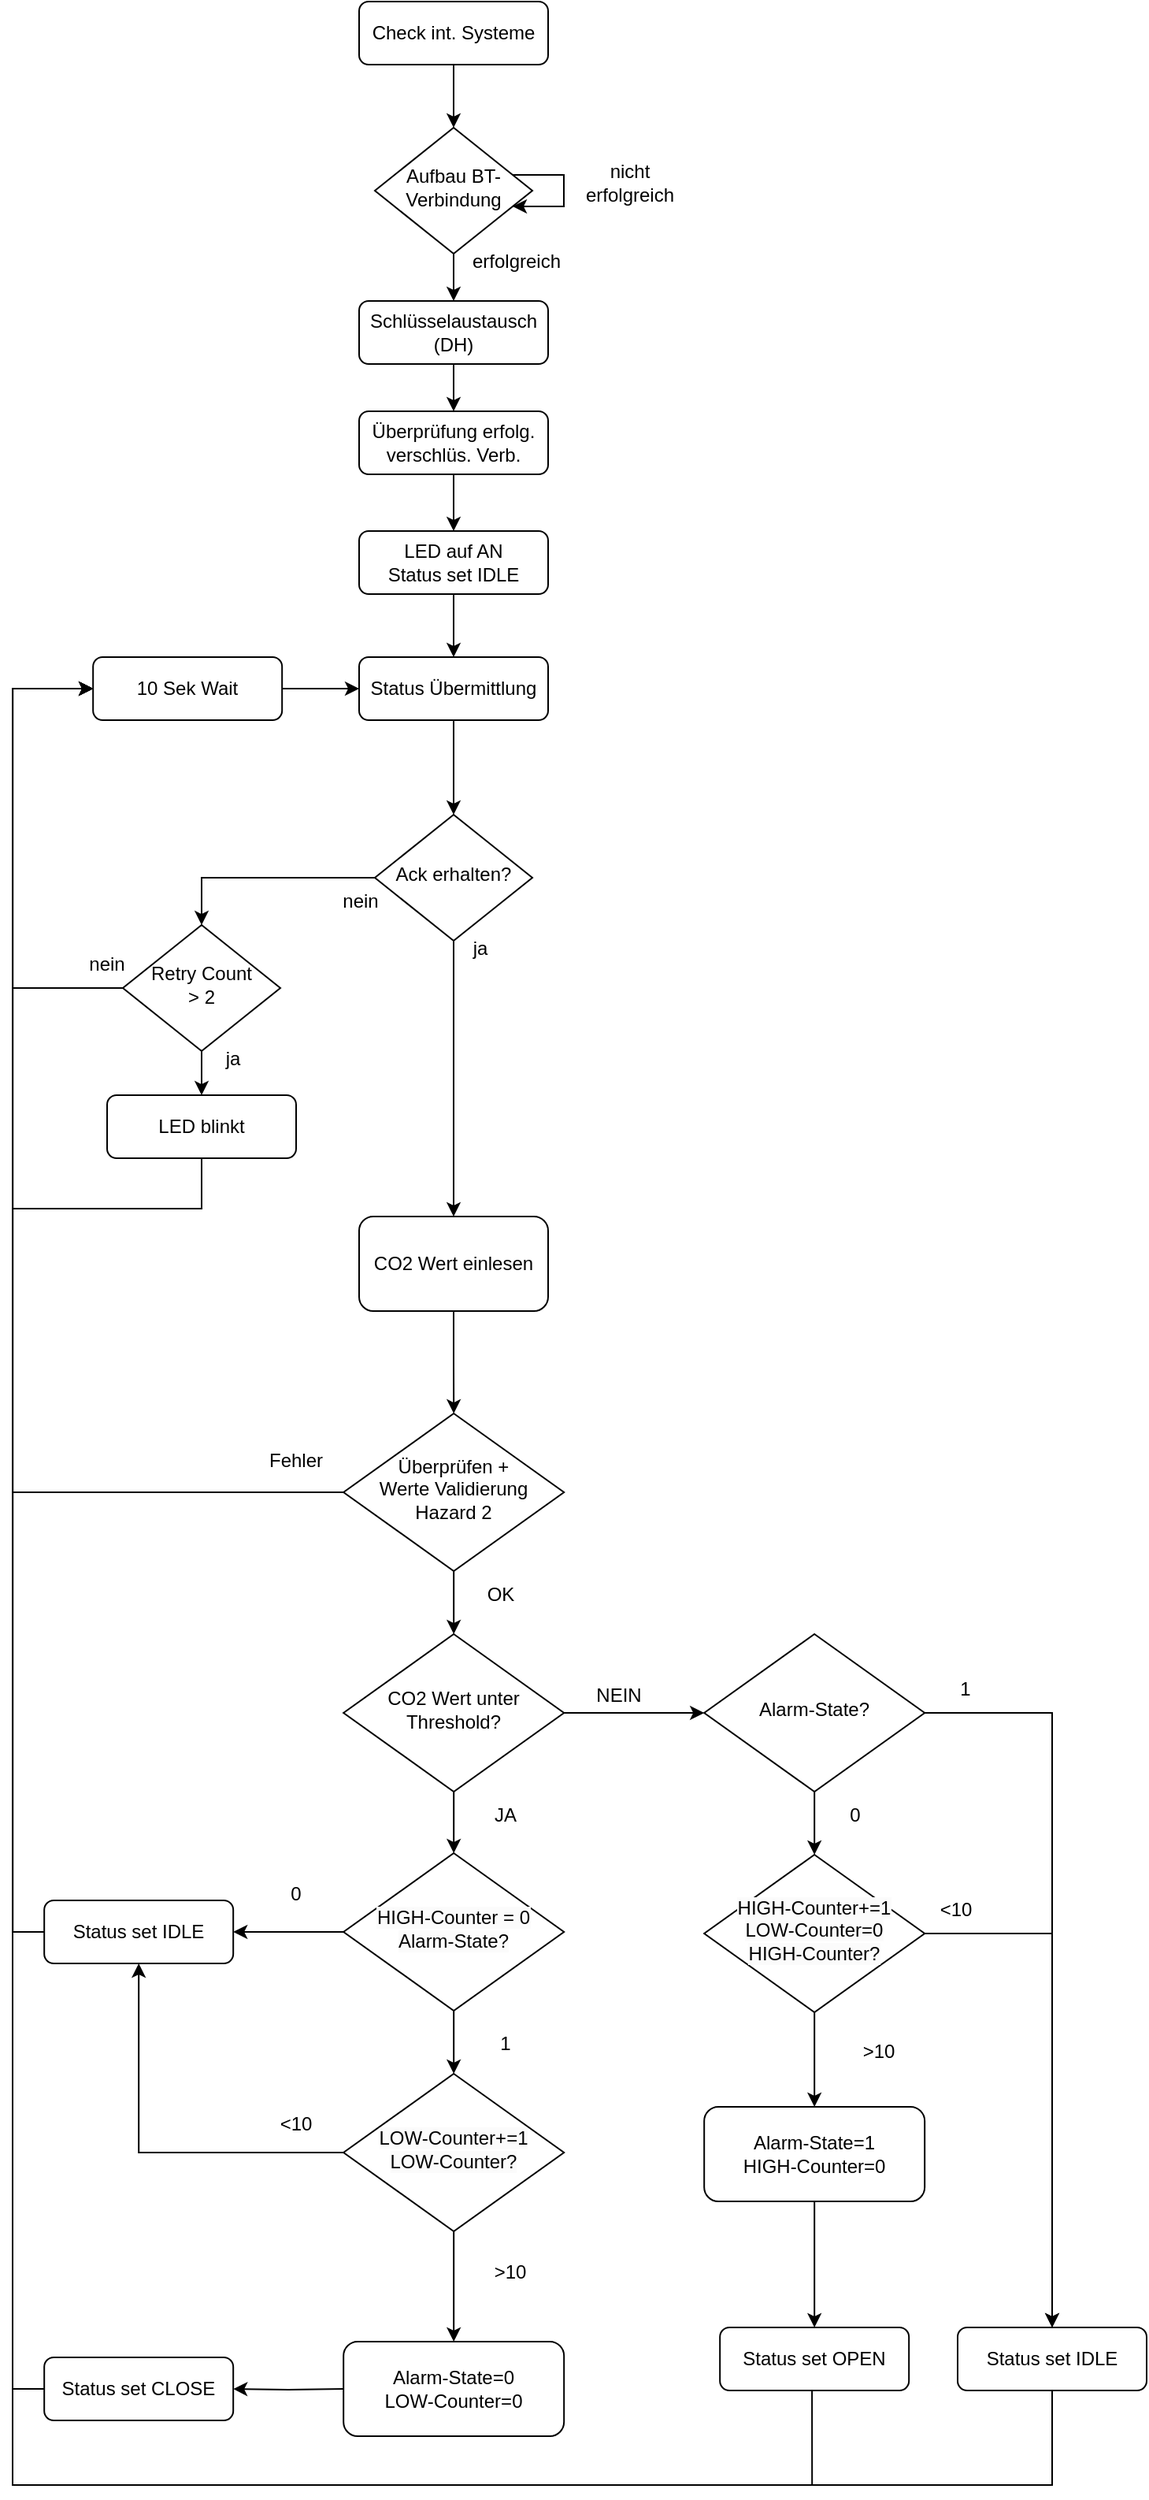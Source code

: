 <mxfile version="24.7.16">
  <diagram id="C5RBs43oDa-KdzZeNtuy" name="Page-1">
    <mxGraphModel dx="2261" dy="1915" grid="1" gridSize="10" guides="1" tooltips="1" connect="1" arrows="1" fold="1" page="1" pageScale="1" pageWidth="827" pageHeight="1169" math="0" shadow="0">
      <root>
        <mxCell id="WIyWlLk6GJQsqaUBKTNV-0" />
        <mxCell id="WIyWlLk6GJQsqaUBKTNV-1" parent="WIyWlLk6GJQsqaUBKTNV-0" />
        <mxCell id="ZAd-6QGFjv7Rye3IVCSr-4" style="edgeStyle=orthogonalEdgeStyle;rounded=0;orthogonalLoop=1;jettySize=auto;html=1;entryX=0.5;entryY=0;entryDx=0;entryDy=0;" parent="WIyWlLk6GJQsqaUBKTNV-1" source="ZAd-6QGFjv7Rye3IVCSr-0" target="ZAd-6QGFjv7Rye3IVCSr-2" edge="1">
          <mxGeometry relative="1" as="geometry" />
        </mxCell>
        <mxCell id="ZAd-6QGFjv7Rye3IVCSr-0" value="Check int. Systeme" style="rounded=1;whiteSpace=wrap;html=1;fontSize=12;glass=0;strokeWidth=1;shadow=0;" parent="WIyWlLk6GJQsqaUBKTNV-1" vertex="1">
          <mxGeometry x="160" y="-216" width="120" height="40" as="geometry" />
        </mxCell>
        <mxCell id="ZAd-6QGFjv7Rye3IVCSr-7" style="edgeStyle=orthogonalEdgeStyle;rounded=0;orthogonalLoop=1;jettySize=auto;html=1;entryX=0.5;entryY=0;entryDx=0;entryDy=0;" parent="WIyWlLk6GJQsqaUBKTNV-1" source="ZAd-6QGFjv7Rye3IVCSr-2" target="ZAd-6QGFjv7Rye3IVCSr-6" edge="1">
          <mxGeometry relative="1" as="geometry" />
        </mxCell>
        <mxCell id="ZAd-6QGFjv7Rye3IVCSr-2" value="Aufbau BT-Verbindung" style="rhombus;whiteSpace=wrap;html=1;shadow=0;fontFamily=Helvetica;fontSize=12;align=center;strokeWidth=1;spacing=6;spacingTop=-4;" parent="WIyWlLk6GJQsqaUBKTNV-1" vertex="1">
          <mxGeometry x="170" y="-136" width="100" height="80" as="geometry" />
        </mxCell>
        <mxCell id="ZAd-6QGFjv7Rye3IVCSr-3" style="edgeStyle=orthogonalEdgeStyle;rounded=0;orthogonalLoop=1;jettySize=auto;html=1;" parent="WIyWlLk6GJQsqaUBKTNV-1" source="ZAd-6QGFjv7Rye3IVCSr-2" target="ZAd-6QGFjv7Rye3IVCSr-2" edge="1">
          <mxGeometry relative="1" as="geometry" />
        </mxCell>
        <mxCell id="ZAd-6QGFjv7Rye3IVCSr-5" value="nicht erfolgreich" style="text;html=1;align=center;verticalAlign=middle;whiteSpace=wrap;rounded=0;" parent="WIyWlLk6GJQsqaUBKTNV-1" vertex="1">
          <mxGeometry x="302" y="-116" width="60" height="30" as="geometry" />
        </mxCell>
        <mxCell id="ZAd-6QGFjv7Rye3IVCSr-9" style="edgeStyle=orthogonalEdgeStyle;rounded=0;orthogonalLoop=1;jettySize=auto;html=1;entryX=0.5;entryY=0;entryDx=0;entryDy=0;" parent="WIyWlLk6GJQsqaUBKTNV-1" source="ZAd-6QGFjv7Rye3IVCSr-6" target="ZAd-6QGFjv7Rye3IVCSr-8" edge="1">
          <mxGeometry relative="1" as="geometry" />
        </mxCell>
        <mxCell id="ZAd-6QGFjv7Rye3IVCSr-6" value="Schlüsselaustausch (DH)" style="rounded=1;whiteSpace=wrap;html=1;fontSize=12;glass=0;strokeWidth=1;shadow=0;" parent="WIyWlLk6GJQsqaUBKTNV-1" vertex="1">
          <mxGeometry x="160" y="-26" width="120" height="40" as="geometry" />
        </mxCell>
        <mxCell id="ZAd-6QGFjv7Rye3IVCSr-8" value="Überprüfung erfolg. verschlüs. Verb." style="rounded=1;whiteSpace=wrap;html=1;fontSize=12;glass=0;strokeWidth=1;shadow=0;" parent="WIyWlLk6GJQsqaUBKTNV-1" vertex="1">
          <mxGeometry x="160" y="44" width="120" height="40" as="geometry" />
        </mxCell>
        <mxCell id="ZAd-6QGFjv7Rye3IVCSr-27" style="edgeStyle=orthogonalEdgeStyle;rounded=0;orthogonalLoop=1;jettySize=auto;html=1;entryX=0.5;entryY=0;entryDx=0;entryDy=0;" parent="WIyWlLk6GJQsqaUBKTNV-1" source="ZAd-6QGFjv7Rye3IVCSr-10" target="ZAd-6QGFjv7Rye3IVCSr-12" edge="1">
          <mxGeometry relative="1" as="geometry" />
        </mxCell>
        <mxCell id="ZAd-6QGFjv7Rye3IVCSr-10" value="LED auf AN&lt;div&gt;Status set IDLE&lt;/div&gt;" style="rounded=1;whiteSpace=wrap;html=1;fontSize=12;glass=0;strokeWidth=1;shadow=0;" parent="WIyWlLk6GJQsqaUBKTNV-1" vertex="1">
          <mxGeometry x="160" y="120" width="120" height="40" as="geometry" />
        </mxCell>
        <mxCell id="ZAd-6QGFjv7Rye3IVCSr-16" style="edgeStyle=orthogonalEdgeStyle;rounded=0;orthogonalLoop=1;jettySize=auto;html=1;entryX=0.5;entryY=0;entryDx=0;entryDy=0;" parent="WIyWlLk6GJQsqaUBKTNV-1" source="ZAd-6QGFjv7Rye3IVCSr-12" target="ZAd-6QGFjv7Rye3IVCSr-15" edge="1">
          <mxGeometry relative="1" as="geometry" />
        </mxCell>
        <mxCell id="ZAd-6QGFjv7Rye3IVCSr-12" value="Status Übermittlung" style="rounded=1;whiteSpace=wrap;html=1;fontSize=12;glass=0;strokeWidth=1;shadow=0;" parent="WIyWlLk6GJQsqaUBKTNV-1" vertex="1">
          <mxGeometry x="160" y="200" width="120" height="40" as="geometry" />
        </mxCell>
        <mxCell id="ZStzPt_jmqe4mK9C0tq1-114" style="edgeStyle=orthogonalEdgeStyle;rounded=0;orthogonalLoop=1;jettySize=auto;html=1;entryX=0.5;entryY=0;entryDx=0;entryDy=0;" parent="WIyWlLk6GJQsqaUBKTNV-1" source="ZAd-6QGFjv7Rye3IVCSr-15" target="TKPmXBek96PDHjaMDh5O-25" edge="1">
          <mxGeometry relative="1" as="geometry">
            <mxPoint x="220.09" y="540" as="targetPoint" />
          </mxGeometry>
        </mxCell>
        <mxCell id="TKPmXBek96PDHjaMDh5O-12" style="edgeStyle=orthogonalEdgeStyle;rounded=0;orthogonalLoop=1;jettySize=auto;html=1;entryX=0.5;entryY=0;entryDx=0;entryDy=0;" edge="1" parent="WIyWlLk6GJQsqaUBKTNV-1" source="ZAd-6QGFjv7Rye3IVCSr-15" target="TKPmXBek96PDHjaMDh5O-5">
          <mxGeometry relative="1" as="geometry" />
        </mxCell>
        <mxCell id="ZAd-6QGFjv7Rye3IVCSr-15" value="Ack erhalten?" style="rhombus;whiteSpace=wrap;html=1;shadow=0;fontFamily=Helvetica;fontSize=12;align=center;strokeWidth=1;spacing=6;spacingTop=-4;" parent="WIyWlLk6GJQsqaUBKTNV-1" vertex="1">
          <mxGeometry x="170" y="300" width="100" height="80" as="geometry" />
        </mxCell>
        <mxCell id="ZAd-6QGFjv7Rye3IVCSr-18" value="ja" style="text;html=1;align=center;verticalAlign=middle;whiteSpace=wrap;rounded=0;" parent="WIyWlLk6GJQsqaUBKTNV-1" vertex="1">
          <mxGeometry x="207" y="370" width="60" height="30" as="geometry" />
        </mxCell>
        <mxCell id="ZAd-6QGFjv7Rye3IVCSr-20" value="nein" style="text;html=1;align=center;verticalAlign=middle;whiteSpace=wrap;rounded=0;" parent="WIyWlLk6GJQsqaUBKTNV-1" vertex="1">
          <mxGeometry x="131" y="340" width="60" height="30" as="geometry" />
        </mxCell>
        <mxCell id="ZAd-6QGFjv7Rye3IVCSr-34" value="erfolgreich" style="text;html=1;align=center;verticalAlign=middle;whiteSpace=wrap;rounded=0;" parent="WIyWlLk6GJQsqaUBKTNV-1" vertex="1">
          <mxGeometry x="230" y="-66" width="60" height="30" as="geometry" />
        </mxCell>
        <mxCell id="0V_6ufcK63HUyqijZQsY-9" style="edgeStyle=orthogonalEdgeStyle;rounded=0;orthogonalLoop=1;jettySize=auto;html=1;entryX=0.5;entryY=0;entryDx=0;entryDy=0;" parent="WIyWlLk6GJQsqaUBKTNV-1" target="ZAd-6QGFjv7Rye3IVCSr-10" edge="1">
          <mxGeometry relative="1" as="geometry">
            <mxPoint x="220.0" y="84.0" as="sourcePoint" />
          </mxGeometry>
        </mxCell>
        <mxCell id="ZStzPt_jmqe4mK9C0tq1-55" style="edgeStyle=orthogonalEdgeStyle;rounded=0;orthogonalLoop=1;jettySize=auto;html=1;entryX=0.5;entryY=0;entryDx=0;entryDy=0;" parent="WIyWlLk6GJQsqaUBKTNV-1" source="ZStzPt_jmqe4mK9C0tq1-56" target="ZStzPt_jmqe4mK9C0tq1-91" edge="1">
          <mxGeometry relative="1" as="geometry" />
        </mxCell>
        <mxCell id="TKPmXBek96PDHjaMDh5O-23" style="edgeStyle=orthogonalEdgeStyle;rounded=0;orthogonalLoop=1;jettySize=auto;html=1;entryX=0;entryY=0.5;entryDx=0;entryDy=0;" edge="1" parent="WIyWlLk6GJQsqaUBKTNV-1" source="ZStzPt_jmqe4mK9C0tq1-56" target="ZStzPt_jmqe4mK9C0tq1-62">
          <mxGeometry relative="1" as="geometry">
            <mxPoint x="-110" y="340" as="targetPoint" />
            <Array as="points">
              <mxPoint x="-60" y="730" />
              <mxPoint x="-60" y="220" />
            </Array>
          </mxGeometry>
        </mxCell>
        <mxCell id="ZStzPt_jmqe4mK9C0tq1-56" value="Überprüfen + &lt;br&gt;Werte Validierung&lt;br&gt;Hazard 2" style="rhombus;whiteSpace=wrap;html=1;shadow=0;fontFamily=Helvetica;fontSize=12;align=center;strokeWidth=1;spacing=6;spacingTop=-4;" parent="WIyWlLk6GJQsqaUBKTNV-1" vertex="1">
          <mxGeometry x="150.09" y="680" width="140" height="100" as="geometry" />
        </mxCell>
        <mxCell id="ZStzPt_jmqe4mK9C0tq1-57" value="OK" style="text;html=1;align=center;verticalAlign=middle;whiteSpace=wrap;rounded=0;" parent="WIyWlLk6GJQsqaUBKTNV-1" vertex="1">
          <mxGeometry x="220.09" y="780" width="60" height="30" as="geometry" />
        </mxCell>
        <mxCell id="ZStzPt_jmqe4mK9C0tq1-59" style="edgeStyle=orthogonalEdgeStyle;rounded=0;orthogonalLoop=1;jettySize=auto;html=1;entryX=0.5;entryY=0;entryDx=0;entryDy=0;" parent="WIyWlLk6GJQsqaUBKTNV-1" source="ZStzPt_jmqe4mK9C0tq1-60" target="ZStzPt_jmqe4mK9C0tq1-67" edge="1">
          <mxGeometry relative="1" as="geometry" />
        </mxCell>
        <mxCell id="ZStzPt_jmqe4mK9C0tq1-108" style="edgeStyle=orthogonalEdgeStyle;rounded=0;orthogonalLoop=1;jettySize=auto;html=1;entryX=1;entryY=0.5;entryDx=0;entryDy=0;" parent="WIyWlLk6GJQsqaUBKTNV-1" source="ZStzPt_jmqe4mK9C0tq1-60" target="ZStzPt_jmqe4mK9C0tq1-107" edge="1">
          <mxGeometry relative="1" as="geometry" />
        </mxCell>
        <mxCell id="ZStzPt_jmqe4mK9C0tq1-60" value="&lt;span style=&quot;color: rgb(0, 0, 0); font-family: Helvetica; font-size: 12px; font-style: normal; font-variant-ligatures: normal; font-variant-caps: normal; font-weight: 400; letter-spacing: normal; orphans: 2; text-align: center; text-indent: 0px; text-transform: none; widows: 2; word-spacing: 0px; -webkit-text-stroke-width: 0px; white-space: normal; background-color: rgb(251, 251, 251); text-decoration-thickness: initial; text-decoration-style: initial; text-decoration-color: initial; display: inline !important; float: none;&quot;&gt;HIGH-Counter = 0&lt;br&gt;Alarm-State?&lt;/span&gt;" style="rhombus;whiteSpace=wrap;html=1;shadow=0;fontFamily=Helvetica;fontSize=12;align=center;strokeWidth=1;spacing=6;spacingTop=-4;" parent="WIyWlLk6GJQsqaUBKTNV-1" vertex="1">
          <mxGeometry x="150.09" y="959" width="140" height="100" as="geometry" />
        </mxCell>
        <mxCell id="TKPmXBek96PDHjaMDh5O-14" style="edgeStyle=orthogonalEdgeStyle;rounded=0;orthogonalLoop=1;jettySize=auto;html=1;entryX=0;entryY=0.5;entryDx=0;entryDy=0;" edge="1" parent="WIyWlLk6GJQsqaUBKTNV-1" source="ZStzPt_jmqe4mK9C0tq1-62" target="ZAd-6QGFjv7Rye3IVCSr-12">
          <mxGeometry relative="1" as="geometry" />
        </mxCell>
        <mxCell id="ZStzPt_jmqe4mK9C0tq1-62" value="10 Sek Wait" style="rounded=1;whiteSpace=wrap;html=1;fontSize=12;glass=0;strokeWidth=1;shadow=0;" parent="WIyWlLk6GJQsqaUBKTNV-1" vertex="1">
          <mxGeometry x="-8.91" y="200" width="120" height="40" as="geometry" />
        </mxCell>
        <mxCell id="ZStzPt_jmqe4mK9C0tq1-63" value="0" style="text;html=1;align=center;verticalAlign=middle;whiteSpace=wrap;rounded=0;" parent="WIyWlLk6GJQsqaUBKTNV-1" vertex="1">
          <mxGeometry x="90.09" y="970" width="60" height="30" as="geometry" />
        </mxCell>
        <mxCell id="ZStzPt_jmqe4mK9C0tq1-64" value="1" style="text;html=1;align=center;verticalAlign=middle;whiteSpace=wrap;rounded=0;" parent="WIyWlLk6GJQsqaUBKTNV-1" vertex="1">
          <mxGeometry x="223.09" y="1065" width="60" height="30" as="geometry" />
        </mxCell>
        <mxCell id="ZStzPt_jmqe4mK9C0tq1-66" style="edgeStyle=orthogonalEdgeStyle;rounded=0;orthogonalLoop=1;jettySize=auto;html=1;entryX=0.5;entryY=0;entryDx=0;entryDy=0;" parent="WIyWlLk6GJQsqaUBKTNV-1" source="ZStzPt_jmqe4mK9C0tq1-67" target="ZStzPt_jmqe4mK9C0tq1-70" edge="1">
          <mxGeometry relative="1" as="geometry">
            <mxPoint x="220.09" y="1269" as="targetPoint" />
          </mxGeometry>
        </mxCell>
        <mxCell id="ZStzPt_jmqe4mK9C0tq1-110" style="edgeStyle=orthogonalEdgeStyle;rounded=0;orthogonalLoop=1;jettySize=auto;html=1;entryX=0.5;entryY=1;entryDx=0;entryDy=0;" parent="WIyWlLk6GJQsqaUBKTNV-1" source="ZStzPt_jmqe4mK9C0tq1-67" target="ZStzPt_jmqe4mK9C0tq1-107" edge="1">
          <mxGeometry relative="1" as="geometry" />
        </mxCell>
        <mxCell id="ZStzPt_jmqe4mK9C0tq1-67" value="&lt;span style=&quot;color: rgb(0, 0, 0); font-family: Helvetica; font-size: 12px; font-style: normal; font-variant-ligatures: normal; font-variant-caps: normal; font-weight: 400; letter-spacing: normal; orphans: 2; text-align: center; text-indent: 0px; text-transform: none; widows: 2; word-spacing: 0px; -webkit-text-stroke-width: 0px; white-space: normal; background-color: rgb(251, 251, 251); text-decoration-thickness: initial; text-decoration-style: initial; text-decoration-color: initial; display: inline !important; float: none;&quot;&gt;LOW-Counter+=1&lt;/span&gt;&lt;div&gt;&lt;span style=&quot;color: rgb(0, 0, 0); font-family: Helvetica; font-size: 12px; font-style: normal; font-variant-ligatures: normal; font-variant-caps: normal; font-weight: 400; letter-spacing: normal; orphans: 2; text-align: center; text-indent: 0px; text-transform: none; widows: 2; word-spacing: 0px; -webkit-text-stroke-width: 0px; white-space: normal; background-color: rgb(251, 251, 251); text-decoration-thickness: initial; text-decoration-style: initial; text-decoration-color: initial; display: inline !important; float: none;&quot;&gt;LOW-Counter?&lt;br&gt;&lt;/span&gt;&lt;/div&gt;" style="rhombus;whiteSpace=wrap;html=1;shadow=0;fontFamily=Helvetica;fontSize=12;align=center;strokeWidth=1;spacing=6;spacingTop=-4;" parent="WIyWlLk6GJQsqaUBKTNV-1" vertex="1">
          <mxGeometry x="150.09" y="1099" width="140" height="100" as="geometry" />
        </mxCell>
        <mxCell id="ZStzPt_jmqe4mK9C0tq1-68" value="&amp;lt;10" style="text;html=1;align=center;verticalAlign=middle;whiteSpace=wrap;rounded=0;" parent="WIyWlLk6GJQsqaUBKTNV-1" vertex="1">
          <mxGeometry x="90.09" y="1116" width="60" height="30" as="geometry" />
        </mxCell>
        <mxCell id="ZStzPt_jmqe4mK9C0tq1-94" style="edgeStyle=orthogonalEdgeStyle;rounded=0;orthogonalLoop=1;jettySize=auto;html=1;entryX=1;entryY=0.5;entryDx=0;entryDy=0;" parent="WIyWlLk6GJQsqaUBKTNV-1" target="ZStzPt_jmqe4mK9C0tq1-95" edge="1">
          <mxGeometry relative="1" as="geometry">
            <mxPoint x="110.09" y="1299" as="targetPoint" />
            <mxPoint x="150.09" y="1299" as="sourcePoint" />
          </mxGeometry>
        </mxCell>
        <mxCell id="ZStzPt_jmqe4mK9C0tq1-70" value="Alarm-State=0&lt;br&gt;LOW-Counter=0" style="rounded=1;whiteSpace=wrap;html=1;fontSize=12;glass=0;strokeWidth=1;shadow=0;" parent="WIyWlLk6GJQsqaUBKTNV-1" vertex="1">
          <mxGeometry x="150.09" y="1269" width="140" height="60" as="geometry" />
        </mxCell>
        <mxCell id="ZStzPt_jmqe4mK9C0tq1-74" value="Fehler" style="text;html=1;align=center;verticalAlign=middle;whiteSpace=wrap;rounded=0;" parent="WIyWlLk6GJQsqaUBKTNV-1" vertex="1">
          <mxGeometry x="90.09" y="695" width="60" height="30" as="geometry" />
        </mxCell>
        <mxCell id="ZStzPt_jmqe4mK9C0tq1-76" style="edgeStyle=orthogonalEdgeStyle;rounded=0;orthogonalLoop=1;jettySize=auto;html=1;entryX=0.5;entryY=0;entryDx=0;entryDy=0;" parent="WIyWlLk6GJQsqaUBKTNV-1" source="ZStzPt_jmqe4mK9C0tq1-78" target="ZStzPt_jmqe4mK9C0tq1-82" edge="1">
          <mxGeometry relative="1" as="geometry" />
        </mxCell>
        <mxCell id="ZStzPt_jmqe4mK9C0tq1-77" style="edgeStyle=orthogonalEdgeStyle;rounded=0;orthogonalLoop=1;jettySize=auto;html=1;entryX=0.5;entryY=0;entryDx=0;entryDy=0;" parent="WIyWlLk6GJQsqaUBKTNV-1" source="ZStzPt_jmqe4mK9C0tq1-78" target="ZStzPt_jmqe4mK9C0tq1-111" edge="1">
          <mxGeometry relative="1" as="geometry" />
        </mxCell>
        <mxCell id="ZStzPt_jmqe4mK9C0tq1-78" value="Alarm-State?" style="rhombus;whiteSpace=wrap;html=1;shadow=0;fontFamily=Helvetica;fontSize=12;align=center;strokeWidth=1;spacing=6;spacingTop=-4;" parent="WIyWlLk6GJQsqaUBKTNV-1" vertex="1">
          <mxGeometry x="379.09" y="820" width="140" height="100" as="geometry" />
        </mxCell>
        <mxCell id="ZStzPt_jmqe4mK9C0tq1-79" value="1" style="text;html=1;align=center;verticalAlign=middle;whiteSpace=wrap;rounded=0;" parent="WIyWlLk6GJQsqaUBKTNV-1" vertex="1">
          <mxGeometry x="515.09" y="840" width="60" height="30" as="geometry" />
        </mxCell>
        <mxCell id="ZStzPt_jmqe4mK9C0tq1-81" style="edgeStyle=orthogonalEdgeStyle;rounded=0;orthogonalLoop=1;jettySize=auto;html=1;entryX=0.5;entryY=0;entryDx=0;entryDy=0;" parent="WIyWlLk6GJQsqaUBKTNV-1" source="ZStzPt_jmqe4mK9C0tq1-82" target="ZStzPt_jmqe4mK9C0tq1-87" edge="1">
          <mxGeometry relative="1" as="geometry" />
        </mxCell>
        <mxCell id="TKPmXBek96PDHjaMDh5O-10" style="edgeStyle=orthogonalEdgeStyle;rounded=0;orthogonalLoop=1;jettySize=auto;html=1;entryX=0.5;entryY=0;entryDx=0;entryDy=0;" edge="1" parent="WIyWlLk6GJQsqaUBKTNV-1" source="ZStzPt_jmqe4mK9C0tq1-82" target="ZStzPt_jmqe4mK9C0tq1-111">
          <mxGeometry relative="1" as="geometry" />
        </mxCell>
        <mxCell id="ZStzPt_jmqe4mK9C0tq1-82" value="&lt;span style=&quot;color: rgb(0, 0, 0); font-family: Helvetica; font-size: 12px; font-style: normal; font-variant-ligatures: normal; font-variant-caps: normal; font-weight: 400; letter-spacing: normal; orphans: 2; text-align: center; text-indent: 0px; text-transform: none; widows: 2; word-spacing: 0px; -webkit-text-stroke-width: 0px; white-space: normal; background-color: rgb(251, 251, 251); text-decoration-thickness: initial; text-decoration-style: initial; text-decoration-color: initial; display: inline !important; float: none;&quot;&gt;HIGH-Counter+=1&lt;/span&gt;&lt;div&gt;&lt;span style=&quot;color: rgb(0, 0, 0); font-family: Helvetica; font-size: 12px; font-style: normal; font-variant-ligatures: normal; font-variant-caps: normal; font-weight: 400; letter-spacing: normal; orphans: 2; text-align: center; text-indent: 0px; text-transform: none; widows: 2; word-spacing: 0px; -webkit-text-stroke-width: 0px; white-space: normal; background-color: rgb(251, 251, 251); text-decoration-thickness: initial; text-decoration-style: initial; text-decoration-color: initial; display: inline !important; float: none;&quot;&gt;LOW-Counter=0&lt;/span&gt;&lt;/div&gt;&lt;div&gt;&lt;span style=&quot;color: rgb(0, 0, 0); font-family: Helvetica; font-size: 12px; font-style: normal; font-variant-ligatures: normal; font-variant-caps: normal; font-weight: 400; letter-spacing: normal; orphans: 2; text-align: center; text-indent: 0px; text-transform: none; widows: 2; word-spacing: 0px; -webkit-text-stroke-width: 0px; white-space: normal; background-color: rgb(251, 251, 251); text-decoration-thickness: initial; text-decoration-style: initial; text-decoration-color: initial; display: inline !important; float: none;&quot;&gt;HIGH-Counter?&lt;/span&gt;&lt;/div&gt;" style="rhombus;whiteSpace=wrap;html=1;shadow=0;fontFamily=Helvetica;fontSize=12;align=center;strokeWidth=1;spacing=6;spacingTop=-4;" parent="WIyWlLk6GJQsqaUBKTNV-1" vertex="1">
          <mxGeometry x="379.09" y="960" width="140" height="100" as="geometry" />
        </mxCell>
        <mxCell id="ZStzPt_jmqe4mK9C0tq1-83" value="0" style="text;html=1;align=center;verticalAlign=middle;whiteSpace=wrap;rounded=0;" parent="WIyWlLk6GJQsqaUBKTNV-1" vertex="1">
          <mxGeometry x="445.09" y="920" width="60" height="30" as="geometry" />
        </mxCell>
        <mxCell id="ZStzPt_jmqe4mK9C0tq1-85" value="&amp;lt;10" style="text;html=1;align=center;verticalAlign=middle;whiteSpace=wrap;rounded=0;" parent="WIyWlLk6GJQsqaUBKTNV-1" vertex="1">
          <mxGeometry x="509.09" y="980" width="60" height="30" as="geometry" />
        </mxCell>
        <mxCell id="TKPmXBek96PDHjaMDh5O-8" value="" style="edgeStyle=orthogonalEdgeStyle;rounded=0;orthogonalLoop=1;jettySize=auto;html=1;" edge="1" parent="WIyWlLk6GJQsqaUBKTNV-1" source="ZStzPt_jmqe4mK9C0tq1-87" target="ZStzPt_jmqe4mK9C0tq1-102">
          <mxGeometry relative="1" as="geometry" />
        </mxCell>
        <mxCell id="ZStzPt_jmqe4mK9C0tq1-87" value="Alarm-State=1&lt;br&gt;HIGH-Counter=0" style="rounded=1;whiteSpace=wrap;html=1;fontSize=12;glass=0;strokeWidth=1;shadow=0;" parent="WIyWlLk6GJQsqaUBKTNV-1" vertex="1">
          <mxGeometry x="379.09" y="1120" width="140" height="60" as="geometry" />
        </mxCell>
        <mxCell id="ZStzPt_jmqe4mK9C0tq1-88" value="&amp;gt;10" style="text;html=1;align=center;verticalAlign=middle;whiteSpace=wrap;rounded=0;" parent="WIyWlLk6GJQsqaUBKTNV-1" vertex="1">
          <mxGeometry x="460.09" y="1070" width="60" height="30" as="geometry" />
        </mxCell>
        <mxCell id="ZStzPt_jmqe4mK9C0tq1-89" style="edgeStyle=orthogonalEdgeStyle;rounded=0;orthogonalLoop=1;jettySize=auto;html=1;entryX=0.5;entryY=0;entryDx=0;entryDy=0;" parent="WIyWlLk6GJQsqaUBKTNV-1" source="ZStzPt_jmqe4mK9C0tq1-91" target="ZStzPt_jmqe4mK9C0tq1-60" edge="1">
          <mxGeometry relative="1" as="geometry" />
        </mxCell>
        <mxCell id="ZStzPt_jmqe4mK9C0tq1-90" style="edgeStyle=orthogonalEdgeStyle;rounded=0;orthogonalLoop=1;jettySize=auto;html=1;entryX=0;entryY=0.5;entryDx=0;entryDy=0;" parent="WIyWlLk6GJQsqaUBKTNV-1" source="ZStzPt_jmqe4mK9C0tq1-91" target="ZStzPt_jmqe4mK9C0tq1-78" edge="1">
          <mxGeometry relative="1" as="geometry" />
        </mxCell>
        <mxCell id="ZStzPt_jmqe4mK9C0tq1-91" value="CO2 Wert unter&lt;div&gt;Threshold?&lt;/div&gt;" style="rhombus;whiteSpace=wrap;html=1;shadow=0;fontFamily=Helvetica;fontSize=12;align=center;strokeWidth=1;spacing=6;spacingTop=-4;" parent="WIyWlLk6GJQsqaUBKTNV-1" vertex="1">
          <mxGeometry x="150.09" y="820" width="140" height="100" as="geometry" />
        </mxCell>
        <mxCell id="ZStzPt_jmqe4mK9C0tq1-92" value="JA" style="text;html=1;align=center;verticalAlign=middle;whiteSpace=wrap;rounded=0;" parent="WIyWlLk6GJQsqaUBKTNV-1" vertex="1">
          <mxGeometry x="223.09" y="920" width="60" height="30" as="geometry" />
        </mxCell>
        <mxCell id="ZStzPt_jmqe4mK9C0tq1-93" value="NEIN" style="text;html=1;align=center;verticalAlign=middle;whiteSpace=wrap;rounded=0;" parent="WIyWlLk6GJQsqaUBKTNV-1" vertex="1">
          <mxGeometry x="295.09" y="844" width="60" height="30" as="geometry" />
        </mxCell>
        <mxCell id="ZStzPt_jmqe4mK9C0tq1-96" style="edgeStyle=orthogonalEdgeStyle;rounded=0;orthogonalLoop=1;jettySize=auto;html=1;entryX=0;entryY=0.5;entryDx=0;entryDy=0;" parent="WIyWlLk6GJQsqaUBKTNV-1" source="ZStzPt_jmqe4mK9C0tq1-95" target="ZStzPt_jmqe4mK9C0tq1-62" edge="1">
          <mxGeometry relative="1" as="geometry">
            <Array as="points">
              <mxPoint x="-60" y="1299" />
              <mxPoint x="-60" y="220" />
            </Array>
          </mxGeometry>
        </mxCell>
        <mxCell id="ZStzPt_jmqe4mK9C0tq1-95" value="Status set CLOSE" style="rounded=1;whiteSpace=wrap;html=1;fontSize=12;glass=0;strokeWidth=1;shadow=0;" parent="WIyWlLk6GJQsqaUBKTNV-1" vertex="1">
          <mxGeometry x="-39.91" y="1279" width="120" height="40" as="geometry" />
        </mxCell>
        <mxCell id="TKPmXBek96PDHjaMDh5O-9" style="edgeStyle=orthogonalEdgeStyle;rounded=0;orthogonalLoop=1;jettySize=auto;html=1;entryX=0;entryY=0.5;entryDx=0;entryDy=0;" edge="1" parent="WIyWlLk6GJQsqaUBKTNV-1" target="ZStzPt_jmqe4mK9C0tq1-62">
          <mxGeometry relative="1" as="geometry">
            <mxPoint x="-91.55" y="840" as="targetPoint" />
            <mxPoint x="447.55" y="1300" as="sourcePoint" />
            <Array as="points">
              <mxPoint x="448" y="1360" />
              <mxPoint x="-60" y="1360" />
              <mxPoint x="-60" y="220" />
            </Array>
          </mxGeometry>
        </mxCell>
        <mxCell id="ZStzPt_jmqe4mK9C0tq1-102" value="Status set OPEN" style="rounded=1;whiteSpace=wrap;html=1;fontSize=12;glass=0;strokeWidth=1;shadow=0;" parent="WIyWlLk6GJQsqaUBKTNV-1" vertex="1">
          <mxGeometry x="389.09" y="1260" width="120" height="40" as="geometry" />
        </mxCell>
        <mxCell id="TKPmXBek96PDHjaMDh5O-15" style="edgeStyle=orthogonalEdgeStyle;rounded=0;orthogonalLoop=1;jettySize=auto;html=1;exitX=0;exitY=0.5;exitDx=0;exitDy=0;entryX=0;entryY=0.5;entryDx=0;entryDy=0;" edge="1" parent="WIyWlLk6GJQsqaUBKTNV-1" source="ZStzPt_jmqe4mK9C0tq1-107" target="ZStzPt_jmqe4mK9C0tq1-62">
          <mxGeometry relative="1" as="geometry" />
        </mxCell>
        <mxCell id="ZStzPt_jmqe4mK9C0tq1-107" value="Status set IDLE" style="rounded=1;whiteSpace=wrap;html=1;fontSize=12;glass=0;strokeWidth=1;shadow=0;" parent="WIyWlLk6GJQsqaUBKTNV-1" vertex="1">
          <mxGeometry x="-39.91" y="989" width="120" height="40" as="geometry" />
        </mxCell>
        <mxCell id="TKPmXBek96PDHjaMDh5O-11" style="edgeStyle=orthogonalEdgeStyle;rounded=0;orthogonalLoop=1;jettySize=auto;html=1;entryX=0;entryY=0.5;entryDx=0;entryDy=0;" edge="1" parent="WIyWlLk6GJQsqaUBKTNV-1" source="ZStzPt_jmqe4mK9C0tq1-111" target="ZStzPt_jmqe4mK9C0tq1-62">
          <mxGeometry relative="1" as="geometry">
            <mxPoint x="-40" y="220" as="targetPoint" />
            <Array as="points">
              <mxPoint x="600" y="1360" />
              <mxPoint x="-60" y="1360" />
              <mxPoint x="-60" y="220" />
            </Array>
          </mxGeometry>
        </mxCell>
        <mxCell id="ZStzPt_jmqe4mK9C0tq1-111" value="Status set IDLE" style="rounded=1;whiteSpace=wrap;html=1;fontSize=12;glass=0;strokeWidth=1;shadow=0;" parent="WIyWlLk6GJQsqaUBKTNV-1" vertex="1">
          <mxGeometry x="540" y="1260" width="120" height="40" as="geometry" />
        </mxCell>
        <mxCell id="ZStzPt_jmqe4mK9C0tq1-122" value="&amp;gt;10" style="text;html=1;align=center;verticalAlign=middle;whiteSpace=wrap;rounded=0;" parent="WIyWlLk6GJQsqaUBKTNV-1" vertex="1">
          <mxGeometry x="226" y="1210" width="60" height="30" as="geometry" />
        </mxCell>
        <mxCell id="TKPmXBek96PDHjaMDh5O-16" style="edgeStyle=orthogonalEdgeStyle;rounded=0;orthogonalLoop=1;jettySize=auto;html=1;entryX=0;entryY=0.5;entryDx=0;entryDy=0;" edge="1" parent="WIyWlLk6GJQsqaUBKTNV-1" source="TKPmXBek96PDHjaMDh5O-5" target="ZStzPt_jmqe4mK9C0tq1-62">
          <mxGeometry relative="1" as="geometry">
            <Array as="points">
              <mxPoint x="-60" y="410" />
              <mxPoint x="-60" y="220" />
            </Array>
          </mxGeometry>
        </mxCell>
        <mxCell id="TKPmXBek96PDHjaMDh5O-21" value="" style="edgeStyle=orthogonalEdgeStyle;rounded=0;orthogonalLoop=1;jettySize=auto;html=1;" edge="1" parent="WIyWlLk6GJQsqaUBKTNV-1" source="TKPmXBek96PDHjaMDh5O-5" target="TKPmXBek96PDHjaMDh5O-20">
          <mxGeometry relative="1" as="geometry" />
        </mxCell>
        <mxCell id="TKPmXBek96PDHjaMDh5O-5" value="Retry Count &lt;br&gt;&amp;gt; 2" style="rhombus;whiteSpace=wrap;html=1;shadow=0;fontFamily=Helvetica;fontSize=12;align=center;strokeWidth=1;spacing=6;spacingTop=-4;" vertex="1" parent="WIyWlLk6GJQsqaUBKTNV-1">
          <mxGeometry x="10.0" y="370" width="100" height="80" as="geometry" />
        </mxCell>
        <mxCell id="TKPmXBek96PDHjaMDh5O-18" value="ja" style="text;html=1;align=center;verticalAlign=middle;whiteSpace=wrap;rounded=0;" vertex="1" parent="WIyWlLk6GJQsqaUBKTNV-1">
          <mxGeometry x="50" y="440" width="60" height="30" as="geometry" />
        </mxCell>
        <mxCell id="TKPmXBek96PDHjaMDh5O-22" style="edgeStyle=orthogonalEdgeStyle;rounded=0;orthogonalLoop=1;jettySize=auto;html=1;entryX=0;entryY=0.5;entryDx=0;entryDy=0;" edge="1" parent="WIyWlLk6GJQsqaUBKTNV-1" source="TKPmXBek96PDHjaMDh5O-20" target="ZStzPt_jmqe4mK9C0tq1-62">
          <mxGeometry relative="1" as="geometry">
            <mxPoint x="60" y="590" as="targetPoint" />
            <Array as="points">
              <mxPoint x="60" y="550" />
              <mxPoint x="-60" y="550" />
              <mxPoint x="-60" y="220" />
            </Array>
          </mxGeometry>
        </mxCell>
        <mxCell id="TKPmXBek96PDHjaMDh5O-20" value="LED blin&lt;span style=&quot;background-color: initial;&quot;&gt;kt&lt;/span&gt;" style="rounded=1;whiteSpace=wrap;html=1;fontSize=12;glass=0;strokeWidth=1;shadow=0;" vertex="1" parent="WIyWlLk6GJQsqaUBKTNV-1">
          <mxGeometry y="478" width="120" height="40" as="geometry" />
        </mxCell>
        <mxCell id="TKPmXBek96PDHjaMDh5O-24" value="nein" style="text;html=1;align=center;verticalAlign=middle;whiteSpace=wrap;rounded=0;" vertex="1" parent="WIyWlLk6GJQsqaUBKTNV-1">
          <mxGeometry x="-30" y="380" width="60" height="30" as="geometry" />
        </mxCell>
        <mxCell id="TKPmXBek96PDHjaMDh5O-26" style="edgeStyle=orthogonalEdgeStyle;rounded=0;orthogonalLoop=1;jettySize=auto;html=1;" edge="1" parent="WIyWlLk6GJQsqaUBKTNV-1" source="TKPmXBek96PDHjaMDh5O-25" target="ZStzPt_jmqe4mK9C0tq1-56">
          <mxGeometry relative="1" as="geometry" />
        </mxCell>
        <mxCell id="TKPmXBek96PDHjaMDh5O-25" value="CO2 Wert einlesen" style="rounded=1;whiteSpace=wrap;html=1;" vertex="1" parent="WIyWlLk6GJQsqaUBKTNV-1">
          <mxGeometry x="160" y="555" width="120" height="60" as="geometry" />
        </mxCell>
      </root>
    </mxGraphModel>
  </diagram>
</mxfile>
